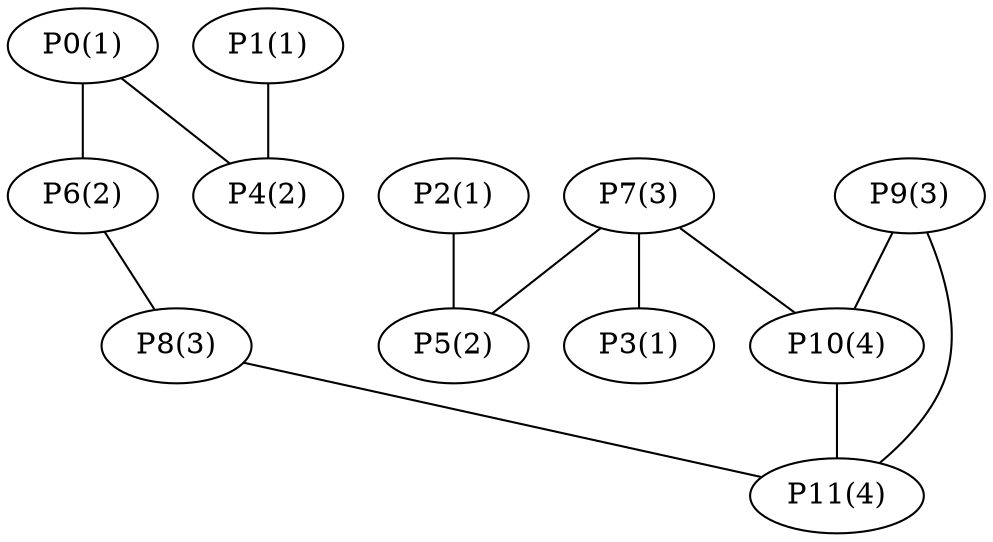 graph network {
	"P0(1)";
	"P6(2)";
	"P8(3)";
	"P4(2)";
	"P7(3)";
	"P5(2)";
	"P3(1)";
	"P10(4)";
	"P1(1)";
	"P11(4)";
	"P2(1)";
	"P9(3)";
	"P0(1)" -- "P6(2)";
	"P6(2)" -- "P8(3)";
	"P0(1)" -- "P4(2)";
	"P7(3)" -- "P5(2)";
	"P7(3)" -- "P3(1)";
	"P7(3)" -- "P10(4)";
	"P1(1)" -- "P4(2)";
	"P8(3)" -- "P11(4)";
	"P2(1)" -- "P5(2)";
	"P9(3)" -- "P11(4)";
	"P9(3)" -- "P10(4)";
	"P10(4)" -- "P11(4)";
}